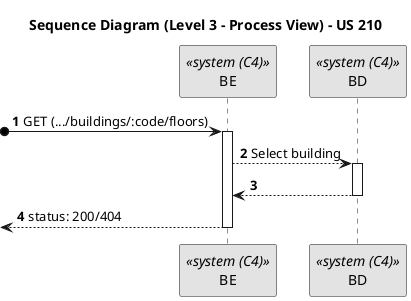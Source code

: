 @startuml
skinparam monochrome true
skinparam packageStyle rectangle
skinparam shadowing false

title Sequence Diagram (Level 3 - Process View) - US 210
autonumber

participant "BE" as BE <<system (C4)>>
participant "BD" as BD <<system (C4)>>

?o-> BE : GET (.../buildings/:code/floors)
activate BE

    BE --> BD : Select building
    activate BD
    BD --> BE :
    deactivate BD

<-- BE : status: 200/404
deactivate BE

@enduml